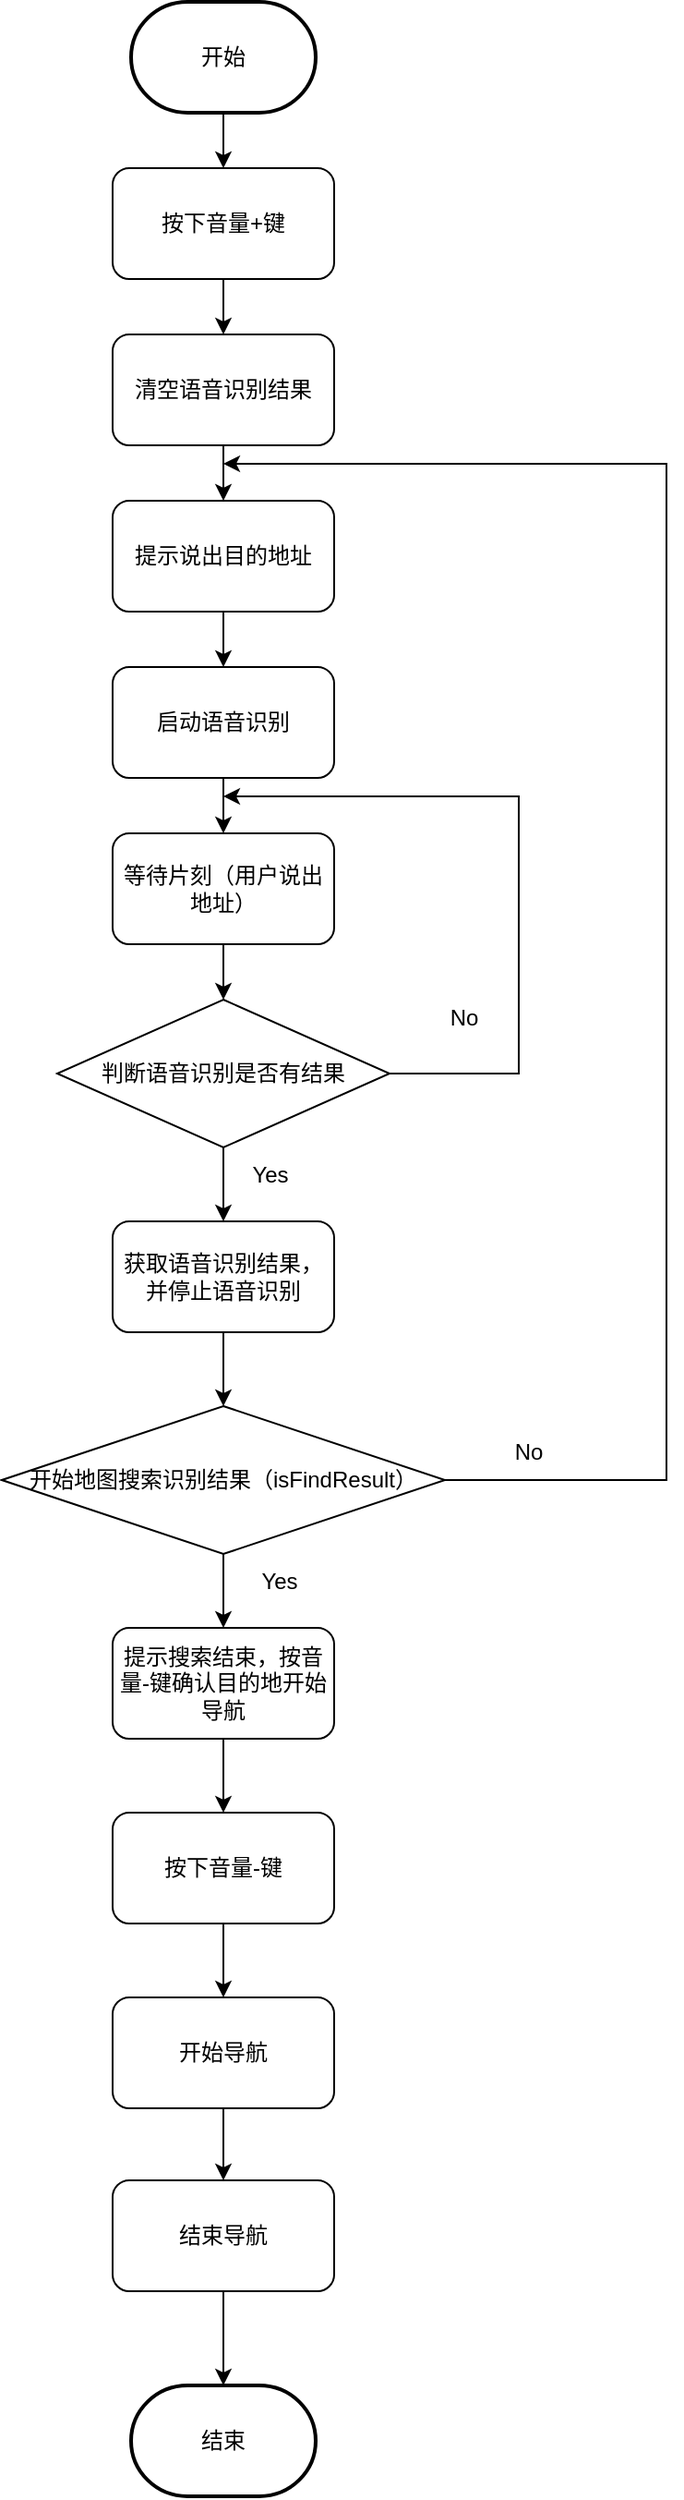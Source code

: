 <mxfile version="21.1.7" type="github">
  <diagram name="第 1 页" id="7jqmMN89N1RGDzaIRRP7">
    <mxGraphModel dx="2017" dy="2293" grid="1" gridSize="10" guides="1" tooltips="1" connect="1" arrows="1" fold="1" page="1" pageScale="1" pageWidth="827" pageHeight="1169" math="0" shadow="0">
      <root>
        <mxCell id="0" />
        <mxCell id="1" parent="0" />
        <mxCell id="3gdSS322Ge-Zu6Hdlfyi-32" value="" style="edgeStyle=orthogonalEdgeStyle;rounded=0;orthogonalLoop=1;jettySize=auto;html=1;" edge="1" parent="1" source="3gdSS322Ge-Zu6Hdlfyi-1" target="3gdSS322Ge-Zu6Hdlfyi-30">
          <mxGeometry relative="1" as="geometry" />
        </mxCell>
        <mxCell id="3gdSS322Ge-Zu6Hdlfyi-1" value="开始" style="strokeWidth=2;html=1;shape=mxgraph.flowchart.terminator;whiteSpace=wrap;" vertex="1" parent="1">
          <mxGeometry x="270" y="-70" width="100" height="60" as="geometry" />
        </mxCell>
        <mxCell id="3gdSS322Ge-Zu6Hdlfyi-2" value="结束" style="strokeWidth=2;html=1;shape=mxgraph.flowchart.terminator;whiteSpace=wrap;" vertex="1" parent="1">
          <mxGeometry x="270" y="1220" width="100" height="60" as="geometry" />
        </mxCell>
        <mxCell id="3gdSS322Ge-Zu6Hdlfyi-21" value="" style="edgeStyle=orthogonalEdgeStyle;rounded=0;orthogonalLoop=1;jettySize=auto;html=1;" edge="1" parent="1" source="3gdSS322Ge-Zu6Hdlfyi-3" target="3gdSS322Ge-Zu6Hdlfyi-4">
          <mxGeometry relative="1" as="geometry" />
        </mxCell>
        <mxCell id="3gdSS322Ge-Zu6Hdlfyi-3" value="清空语音识别结果" style="rounded=1;whiteSpace=wrap;html=1;" vertex="1" parent="1">
          <mxGeometry x="260" y="110" width="120" height="60" as="geometry" />
        </mxCell>
        <mxCell id="3gdSS322Ge-Zu6Hdlfyi-8" value="" style="edgeStyle=orthogonalEdgeStyle;rounded=0;orthogonalLoop=1;jettySize=auto;html=1;" edge="1" parent="1" source="3gdSS322Ge-Zu6Hdlfyi-4" target="3gdSS322Ge-Zu6Hdlfyi-5">
          <mxGeometry relative="1" as="geometry" />
        </mxCell>
        <mxCell id="3gdSS322Ge-Zu6Hdlfyi-4" value="提示说出目的地址" style="rounded=1;whiteSpace=wrap;html=1;" vertex="1" parent="1">
          <mxGeometry x="260" y="200" width="120" height="60" as="geometry" />
        </mxCell>
        <mxCell id="3gdSS322Ge-Zu6Hdlfyi-9" value="" style="edgeStyle=orthogonalEdgeStyle;rounded=0;orthogonalLoop=1;jettySize=auto;html=1;" edge="1" parent="1" source="3gdSS322Ge-Zu6Hdlfyi-5" target="3gdSS322Ge-Zu6Hdlfyi-6">
          <mxGeometry relative="1" as="geometry" />
        </mxCell>
        <mxCell id="3gdSS322Ge-Zu6Hdlfyi-5" value="启动语音识别" style="rounded=1;whiteSpace=wrap;html=1;" vertex="1" parent="1">
          <mxGeometry x="260" y="290" width="120" height="60" as="geometry" />
        </mxCell>
        <mxCell id="3gdSS322Ge-Zu6Hdlfyi-10" value="" style="edgeStyle=orthogonalEdgeStyle;rounded=0;orthogonalLoop=1;jettySize=auto;html=1;" edge="1" parent="1" source="3gdSS322Ge-Zu6Hdlfyi-6" target="3gdSS322Ge-Zu6Hdlfyi-7">
          <mxGeometry relative="1" as="geometry" />
        </mxCell>
        <mxCell id="3gdSS322Ge-Zu6Hdlfyi-6" value="等待片刻（用户说出地址）" style="rounded=1;whiteSpace=wrap;html=1;" vertex="1" parent="1">
          <mxGeometry x="260" y="380" width="120" height="60" as="geometry" />
        </mxCell>
        <mxCell id="3gdSS322Ge-Zu6Hdlfyi-11" style="edgeStyle=orthogonalEdgeStyle;rounded=0;orthogonalLoop=1;jettySize=auto;html=1;" edge="1" parent="1" source="3gdSS322Ge-Zu6Hdlfyi-7">
          <mxGeometry relative="1" as="geometry">
            <mxPoint x="320" y="360" as="targetPoint" />
            <Array as="points">
              <mxPoint x="480" y="510" />
              <mxPoint x="480" y="360" />
            </Array>
          </mxGeometry>
        </mxCell>
        <mxCell id="3gdSS322Ge-Zu6Hdlfyi-15" value="" style="edgeStyle=orthogonalEdgeStyle;rounded=0;orthogonalLoop=1;jettySize=auto;html=1;" edge="1" parent="1" source="3gdSS322Ge-Zu6Hdlfyi-7" target="3gdSS322Ge-Zu6Hdlfyi-14">
          <mxGeometry relative="1" as="geometry" />
        </mxCell>
        <mxCell id="3gdSS322Ge-Zu6Hdlfyi-7" value="判断语音识别是否有结果" style="rhombus;whiteSpace=wrap;html=1;" vertex="1" parent="1">
          <mxGeometry x="230" y="470" width="180" height="80" as="geometry" />
        </mxCell>
        <mxCell id="3gdSS322Ge-Zu6Hdlfyi-12" value="No" style="text;html=1;align=center;verticalAlign=middle;resizable=0;points=[];autosize=1;strokeColor=none;fillColor=none;" vertex="1" parent="1">
          <mxGeometry x="430" y="465" width="40" height="30" as="geometry" />
        </mxCell>
        <mxCell id="3gdSS322Ge-Zu6Hdlfyi-18" value="" style="edgeStyle=orthogonalEdgeStyle;rounded=0;orthogonalLoop=1;jettySize=auto;html=1;" edge="1" parent="1" source="3gdSS322Ge-Zu6Hdlfyi-14">
          <mxGeometry relative="1" as="geometry">
            <mxPoint x="320" y="690" as="targetPoint" />
          </mxGeometry>
        </mxCell>
        <mxCell id="3gdSS322Ge-Zu6Hdlfyi-14" value="获取语音识别结果，并停止语音识别" style="rounded=1;whiteSpace=wrap;html=1;" vertex="1" parent="1">
          <mxGeometry x="260" y="590" width="120" height="60" as="geometry" />
        </mxCell>
        <mxCell id="3gdSS322Ge-Zu6Hdlfyi-16" value="Yes" style="text;html=1;align=center;verticalAlign=middle;resizable=0;points=[];autosize=1;strokeColor=none;fillColor=none;" vertex="1" parent="1">
          <mxGeometry x="325" y="550" width="40" height="30" as="geometry" />
        </mxCell>
        <mxCell id="3gdSS322Ge-Zu6Hdlfyi-23" value="" style="edgeStyle=orthogonalEdgeStyle;rounded=0;orthogonalLoop=1;jettySize=auto;html=1;" edge="1" parent="1" source="3gdSS322Ge-Zu6Hdlfyi-19" target="3gdSS322Ge-Zu6Hdlfyi-20">
          <mxGeometry relative="1" as="geometry" />
        </mxCell>
        <mxCell id="3gdSS322Ge-Zu6Hdlfyi-59" style="edgeStyle=orthogonalEdgeStyle;rounded=0;orthogonalLoop=1;jettySize=auto;html=1;exitX=1;exitY=0.5;exitDx=0;exitDy=0;" edge="1" parent="1" source="3gdSS322Ge-Zu6Hdlfyi-19">
          <mxGeometry relative="1" as="geometry">
            <mxPoint x="320" y="180" as="targetPoint" />
            <Array as="points">
              <mxPoint x="560" y="730" />
              <mxPoint x="560" y="180" />
            </Array>
          </mxGeometry>
        </mxCell>
        <mxCell id="3gdSS322Ge-Zu6Hdlfyi-19" value="开始地图搜索识别结果（isFindResult&lt;span style=&quot;background-color: initial;&quot;&gt;）&lt;/span&gt;" style="rhombus;whiteSpace=wrap;html=1;" vertex="1" parent="1">
          <mxGeometry x="200" y="690" width="240" height="80" as="geometry" />
        </mxCell>
        <mxCell id="3gdSS322Ge-Zu6Hdlfyi-56" value="" style="edgeStyle=orthogonalEdgeStyle;rounded=0;orthogonalLoop=1;jettySize=auto;html=1;" edge="1" parent="1" source="3gdSS322Ge-Zu6Hdlfyi-20" target="3gdSS322Ge-Zu6Hdlfyi-28">
          <mxGeometry relative="1" as="geometry" />
        </mxCell>
        <mxCell id="3gdSS322Ge-Zu6Hdlfyi-20" value="提示搜索结束，按音量-键确认目的地开始导航" style="rounded=1;whiteSpace=wrap;html=1;" vertex="1" parent="1">
          <mxGeometry x="260" y="810" width="120" height="60" as="geometry" />
        </mxCell>
        <mxCell id="3gdSS322Ge-Zu6Hdlfyi-26" value="No" style="text;html=1;align=center;verticalAlign=middle;resizable=0;points=[];autosize=1;strokeColor=none;fillColor=none;" vertex="1" parent="1">
          <mxGeometry x="465" y="700" width="40" height="30" as="geometry" />
        </mxCell>
        <mxCell id="3gdSS322Ge-Zu6Hdlfyi-27" value="Yes" style="text;html=1;align=center;verticalAlign=middle;resizable=0;points=[];autosize=1;strokeColor=none;fillColor=none;" vertex="1" parent="1">
          <mxGeometry x="330" y="770" width="40" height="30" as="geometry" />
        </mxCell>
        <mxCell id="3gdSS322Ge-Zu6Hdlfyi-57" value="" style="edgeStyle=orthogonalEdgeStyle;rounded=0;orthogonalLoop=1;jettySize=auto;html=1;" edge="1" parent="1" source="3gdSS322Ge-Zu6Hdlfyi-28" target="3gdSS322Ge-Zu6Hdlfyi-36">
          <mxGeometry relative="1" as="geometry" />
        </mxCell>
        <mxCell id="3gdSS322Ge-Zu6Hdlfyi-28" value="按下音量-键" style="rounded=1;whiteSpace=wrap;html=1;" vertex="1" parent="1">
          <mxGeometry x="260" y="910" width="120" height="60" as="geometry" />
        </mxCell>
        <mxCell id="3gdSS322Ge-Zu6Hdlfyi-31" value="" style="edgeStyle=orthogonalEdgeStyle;rounded=0;orthogonalLoop=1;jettySize=auto;html=1;" edge="1" parent="1" source="3gdSS322Ge-Zu6Hdlfyi-30" target="3gdSS322Ge-Zu6Hdlfyi-3">
          <mxGeometry relative="1" as="geometry" />
        </mxCell>
        <mxCell id="3gdSS322Ge-Zu6Hdlfyi-30" value="按下音量+键" style="rounded=1;whiteSpace=wrap;html=1;" vertex="1" parent="1">
          <mxGeometry x="260" y="20" width="120" height="60" as="geometry" />
        </mxCell>
        <mxCell id="3gdSS322Ge-Zu6Hdlfyi-58" value="" style="edgeStyle=orthogonalEdgeStyle;rounded=0;orthogonalLoop=1;jettySize=auto;html=1;" edge="1" parent="1" source="3gdSS322Ge-Zu6Hdlfyi-36" target="3gdSS322Ge-Zu6Hdlfyi-44">
          <mxGeometry relative="1" as="geometry" />
        </mxCell>
        <mxCell id="3gdSS322Ge-Zu6Hdlfyi-36" value="开始导航" style="rounded=1;whiteSpace=wrap;html=1;" vertex="1" parent="1">
          <mxGeometry x="260" y="1010" width="120" height="60" as="geometry" />
        </mxCell>
        <mxCell id="3gdSS322Ge-Zu6Hdlfyi-50" value="" style="edgeStyle=orthogonalEdgeStyle;rounded=0;orthogonalLoop=1;jettySize=auto;html=1;" edge="1" parent="1" source="3gdSS322Ge-Zu6Hdlfyi-44" target="3gdSS322Ge-Zu6Hdlfyi-2">
          <mxGeometry relative="1" as="geometry" />
        </mxCell>
        <mxCell id="3gdSS322Ge-Zu6Hdlfyi-44" value="结束导航" style="rounded=1;whiteSpace=wrap;html=1;" vertex="1" parent="1">
          <mxGeometry x="260" y="1109" width="120" height="60" as="geometry" />
        </mxCell>
      </root>
    </mxGraphModel>
  </diagram>
</mxfile>
